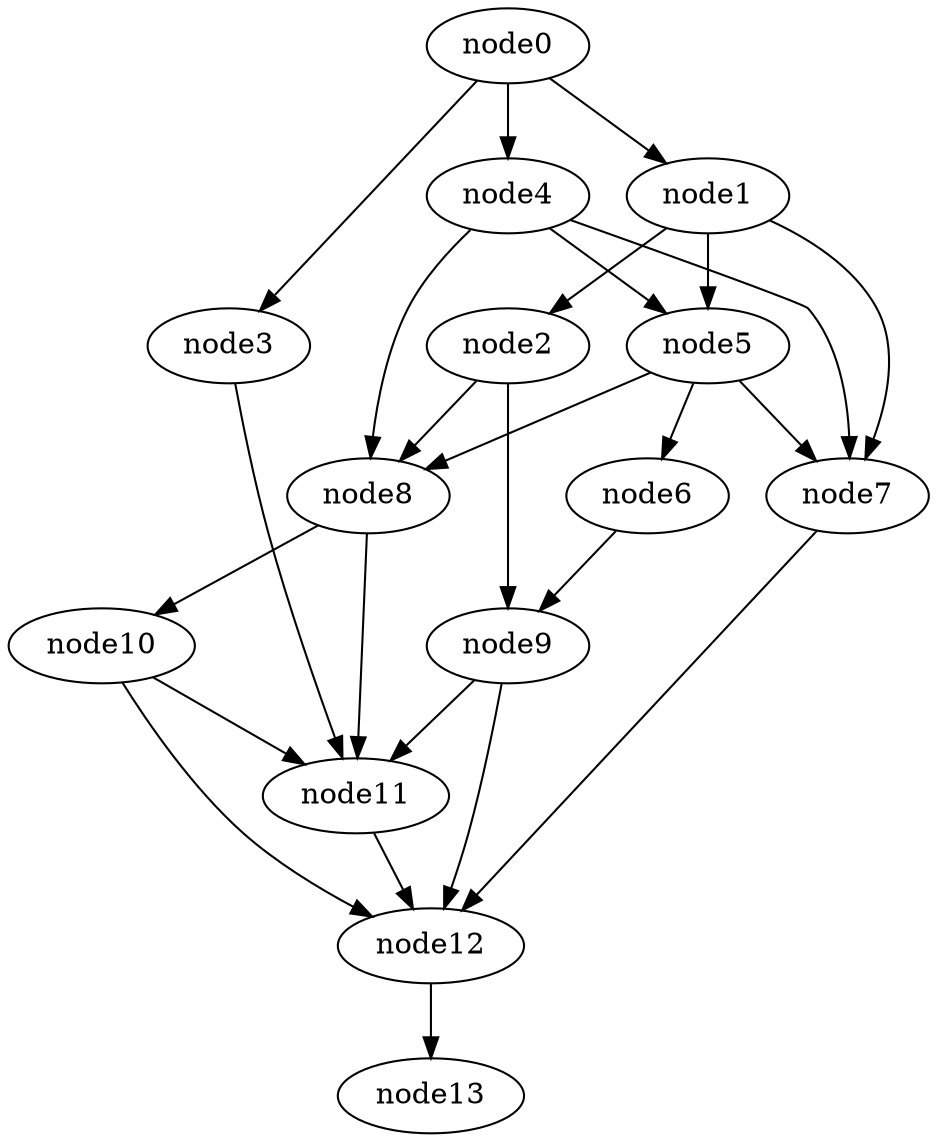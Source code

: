 digraph g{
	node13
	node12 -> node13
	node11 -> node12
	node10 -> node12
	node10 -> node11
	node9 -> node12
	node9 -> node11
	node8 -> node11
	node8 -> node10
	node7 -> node12
	node6 -> node9
	node5 -> node8
	node5 -> node7
	node5 -> node6
	node4 -> node8
	node4 -> node7
	node4 -> node5
	node3 -> node11
	node2 -> node9
	node2 -> node8
	node1 -> node7
	node1 -> node5
	node1 -> node2
	node0 -> node4
	node0 -> node3
	node0 -> node1
}
